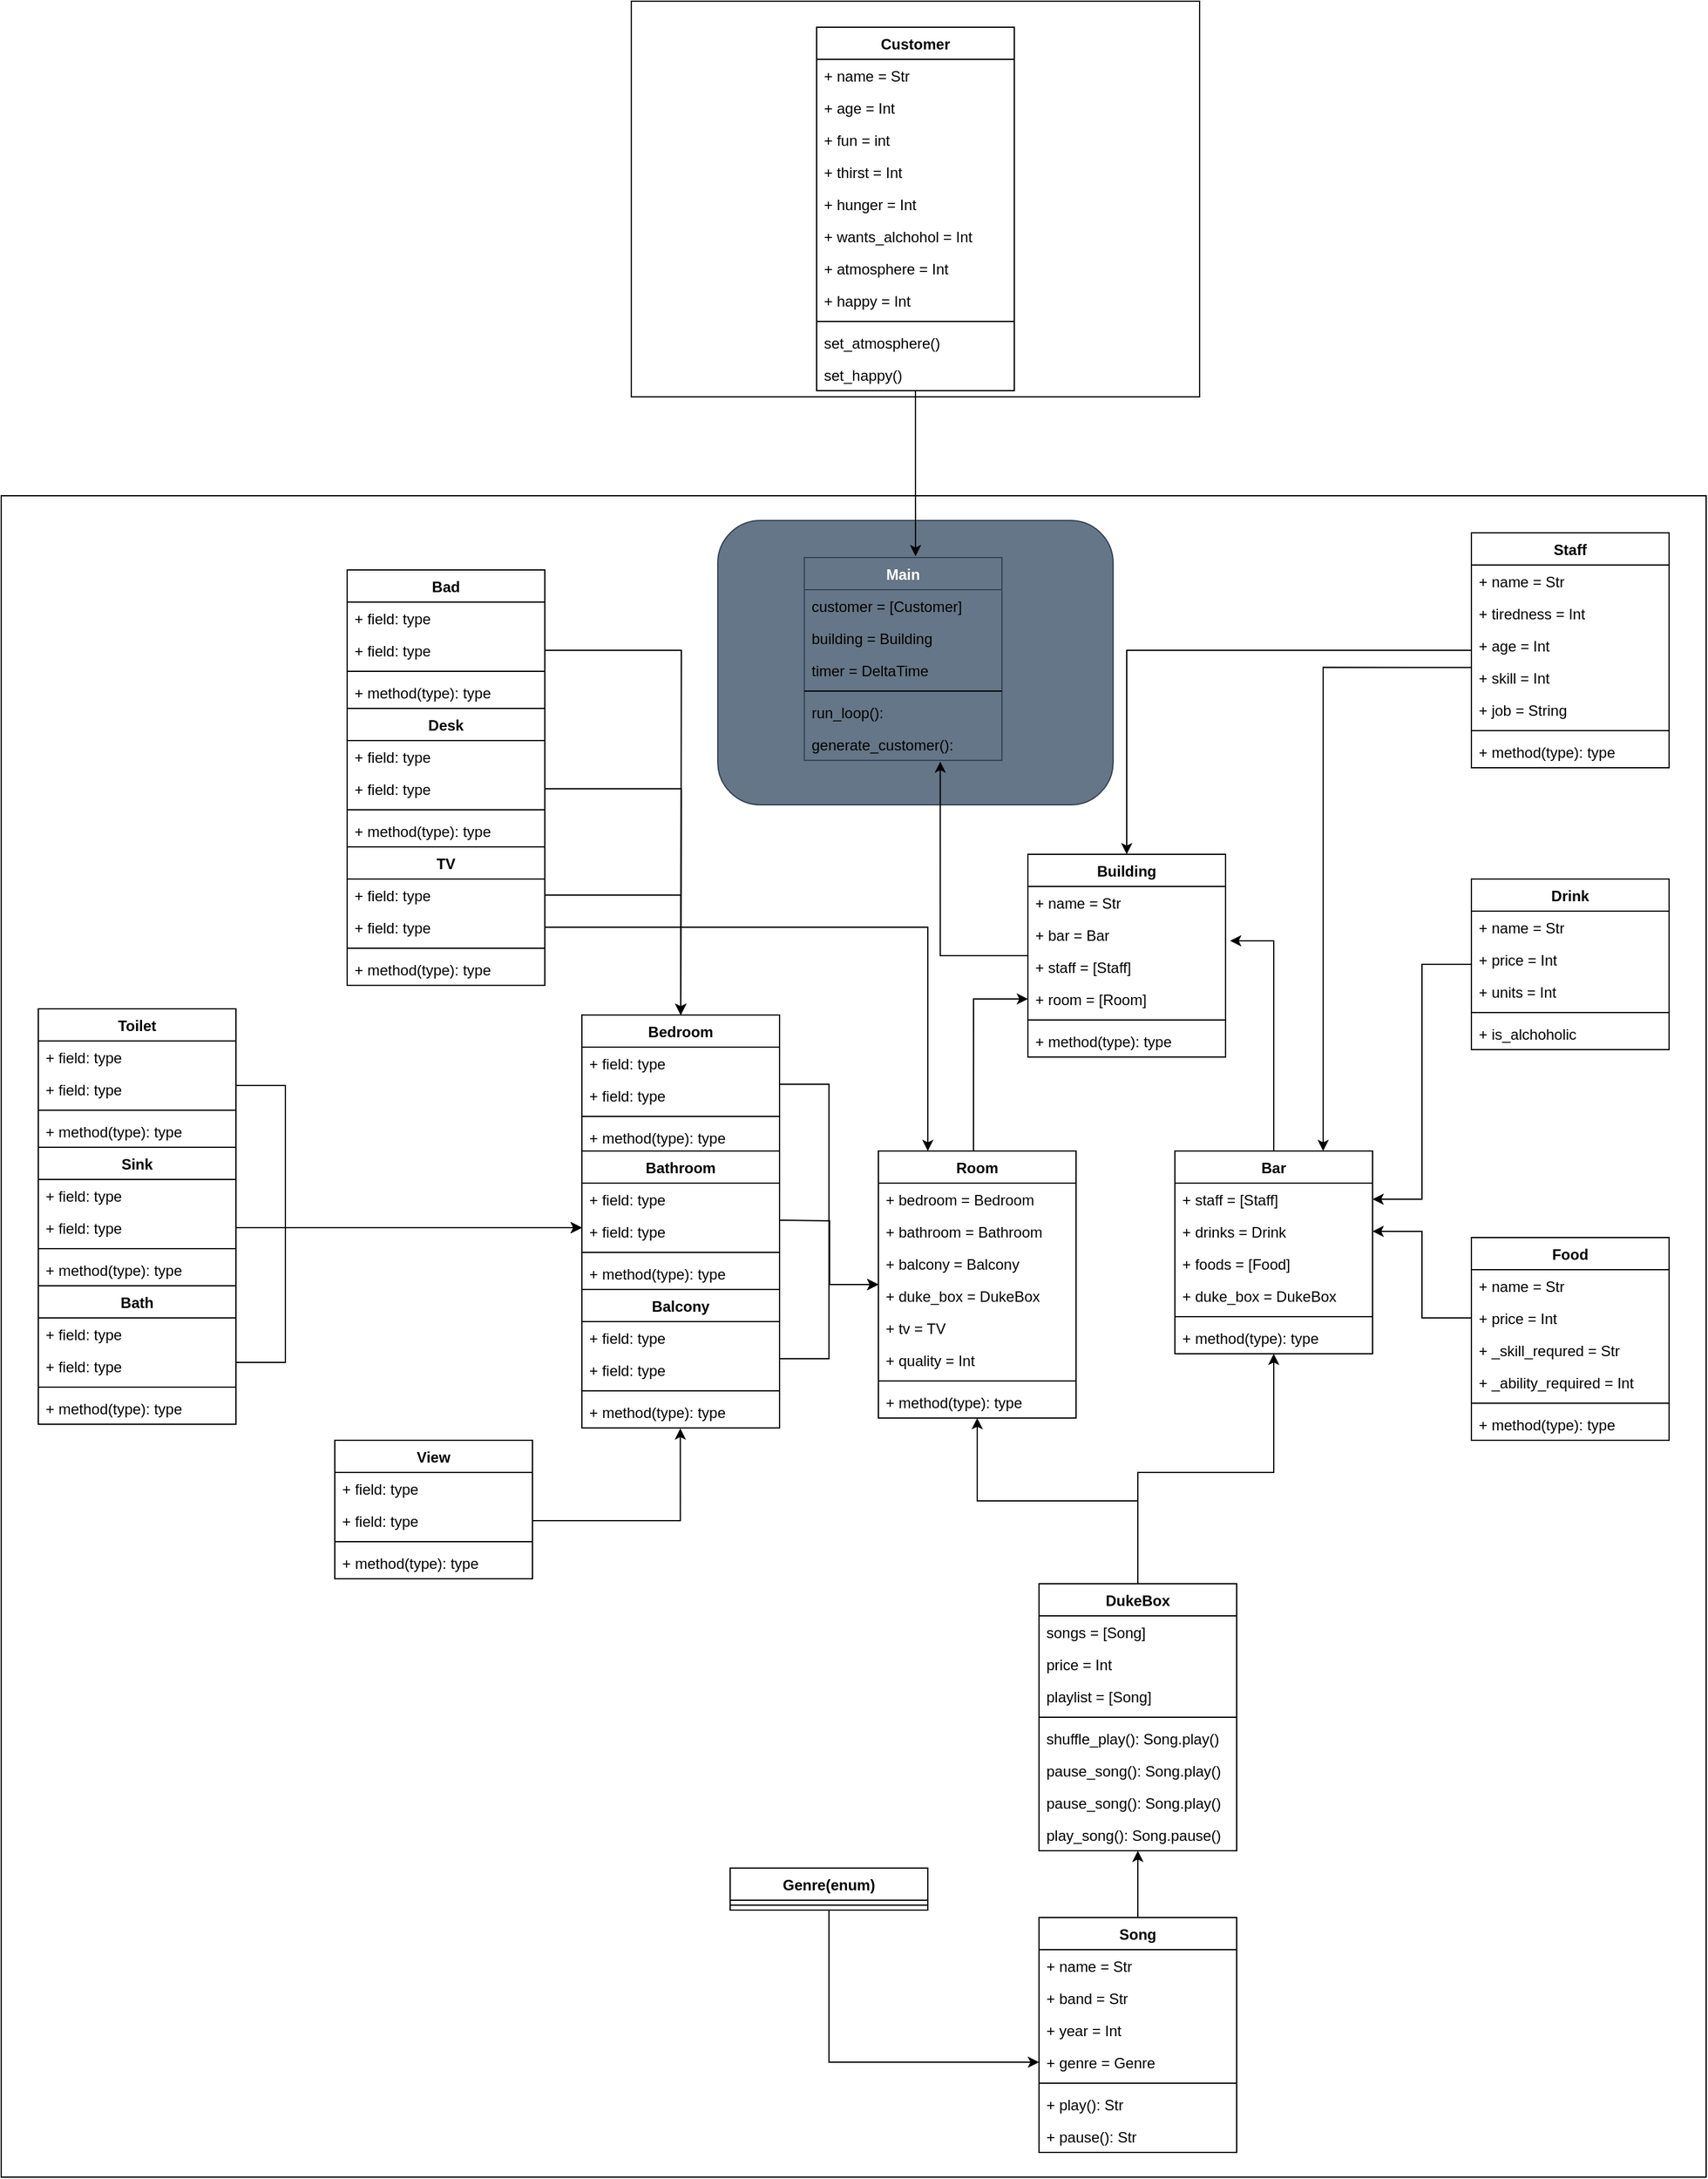 <mxfile version="13.7.9" type="device"><diagram id="rYCuACtOsxQvn1j_KhHI" name="Page-1"><mxGraphModel dx="1397" dy="2341" grid="1" gridSize="10" guides="1" tooltips="1" connect="1" arrows="1" fold="1" page="1" pageScale="1" pageWidth="827" pageHeight="1169" math="0" shadow="0"><root><mxCell id="0"/><mxCell id="1" parent="0"/><mxCell id="_tPnt7C0SQbJUh-CI8A0-238" value="" style="rounded=0;whiteSpace=wrap;html=1;" parent="1" vertex="1"><mxGeometry x="-390" y="-530" width="1380" height="1360" as="geometry"/></mxCell><mxCell id="_tPnt7C0SQbJUh-CI8A0-265" value="" style="rounded=1;whiteSpace=wrap;html=1;fillColor=#647687;strokeColor=#314354;fontColor=#ffffff;" parent="1" vertex="1"><mxGeometry x="190" y="-510" width="320" height="230" as="geometry"/></mxCell><mxCell id="_tPnt7C0SQbJUh-CI8A0-43" value="" style="edgeStyle=orthogonalEdgeStyle;rounded=0;orthogonalLoop=1;jettySize=auto;html=1;exitX=0.481;exitY=0;exitDx=0;exitDy=0;exitPerimeter=0;entryX=0;entryY=0.5;entryDx=0;entryDy=0;" parent="1" source="_tPnt7C0SQbJUh-CI8A0-1" target="_tPnt7C0SQbJUh-CI8A0-40" edge="1"><mxGeometry relative="1" as="geometry"><mxPoint x="493" y="178" as="sourcePoint"/><mxPoint x="510" y="-37" as="targetPoint"/></mxGeometry></mxCell><mxCell id="_tPnt7C0SQbJUh-CI8A0-127" value="" style="edgeStyle=orthogonalEdgeStyle;rounded=0;orthogonalLoop=1;jettySize=auto;html=1;" parent="1" source="_tPnt7C0SQbJUh-CI8A0-122" target="_tPnt7C0SQbJUh-CI8A0-38" edge="1"><mxGeometry relative="1" as="geometry"/></mxCell><mxCell id="_tPnt7C0SQbJUh-CI8A0-50" style="edgeStyle=orthogonalEdgeStyle;rounded=0;orthogonalLoop=1;jettySize=auto;html=1;entryX=1.023;entryY=0.692;entryDx=0;entryDy=0;entryPerimeter=0;" parent="1" source="_tPnt7C0SQbJUh-CI8A0-44" target="_tPnt7C0SQbJUh-CI8A0-39" edge="1"><mxGeometry relative="1" as="geometry"/></mxCell><mxCell id="_tPnt7C0SQbJUh-CI8A0-62" value="" style="edgeStyle=orthogonalEdgeStyle;rounded=0;orthogonalLoop=1;jettySize=auto;html=1;" parent="1" source="_tPnt7C0SQbJUh-CI8A0-57" target="_tPnt7C0SQbJUh-CI8A0-1" edge="1"><mxGeometry relative="1" as="geometry"/></mxCell><mxCell id="_tPnt7C0SQbJUh-CI8A0-69" value="" style="edgeStyle=orthogonalEdgeStyle;rounded=0;orthogonalLoop=1;jettySize=auto;html=1;" parent="1" source="_tPnt7C0SQbJUh-CI8A0-64" target="_tPnt7C0SQbJUh-CI8A0-57" edge="1"><mxGeometry relative="1" as="geometry"/></mxCell><mxCell id="_tPnt7C0SQbJUh-CI8A0-105" value="" style="edgeStyle=orthogonalEdgeStyle;rounded=0;orthogonalLoop=1;jettySize=auto;html=1;" parent="1" source="_tPnt7C0SQbJUh-CI8A0-100" target="_tPnt7C0SQbJUh-CI8A0-1" edge="1"><mxGeometry relative="1" as="geometry"/></mxCell><mxCell id="_tPnt7C0SQbJUh-CI8A0-1" value="Room" style="swimlane;fontStyle=1;align=center;verticalAlign=top;childLayout=stackLayout;horizontal=1;startSize=26;horizontalStack=0;resizeParent=1;resizeParentMax=0;resizeLast=0;collapsible=1;marginBottom=0;" parent="1" vertex="1"><mxGeometry x="320" width="160" height="216" as="geometry"/></mxCell><mxCell id="_tPnt7C0SQbJUh-CI8A0-36" value="+ bedroom = Bedroom" style="text;strokeColor=none;fillColor=none;align=left;verticalAlign=top;spacingLeft=4;spacingRight=4;overflow=hidden;rotatable=0;points=[[0,0.5],[1,0.5]];portConstraint=eastwest;" parent="_tPnt7C0SQbJUh-CI8A0-1" vertex="1"><mxGeometry y="26" width="160" height="26" as="geometry"/></mxCell><mxCell id="_tPnt7C0SQbJUh-CI8A0-2" value="+ bathroom = Bathroom" style="text;strokeColor=none;fillColor=none;align=left;verticalAlign=top;spacingLeft=4;spacingRight=4;overflow=hidden;rotatable=0;points=[[0,0.5],[1,0.5]];portConstraint=eastwest;" parent="_tPnt7C0SQbJUh-CI8A0-1" vertex="1"><mxGeometry y="52" width="160" height="26" as="geometry"/></mxCell><mxCell id="_tPnt7C0SQbJUh-CI8A0-210" value="+ balcony = Balcony" style="text;strokeColor=none;fillColor=none;align=left;verticalAlign=top;spacingLeft=4;spacingRight=4;overflow=hidden;rotatable=0;points=[[0,0.5],[1,0.5]];portConstraint=eastwest;" parent="_tPnt7C0SQbJUh-CI8A0-1" vertex="1"><mxGeometry y="78" width="160" height="26" as="geometry"/></mxCell><mxCell id="_tPnt7C0SQbJUh-CI8A0-211" value="+ duke_box = DukeBox" style="text;strokeColor=none;fillColor=none;align=left;verticalAlign=top;spacingLeft=4;spacingRight=4;overflow=hidden;rotatable=0;points=[[0,0.5],[1,0.5]];portConstraint=eastwest;" parent="_tPnt7C0SQbJUh-CI8A0-1" vertex="1"><mxGeometry y="104" width="160" height="26" as="geometry"/></mxCell><mxCell id="_tPnt7C0SQbJUh-CI8A0-230" value="+ tv = TV" style="text;strokeColor=none;fillColor=none;align=left;verticalAlign=top;spacingLeft=4;spacingRight=4;overflow=hidden;rotatable=0;points=[[0,0.5],[1,0.5]];portConstraint=eastwest;" parent="_tPnt7C0SQbJUh-CI8A0-1" vertex="1"><mxGeometry y="130" width="160" height="26" as="geometry"/></mxCell><mxCell id="_tPnt7C0SQbJUh-CI8A0-252" value="+ quality = Int" style="text;strokeColor=none;fillColor=none;align=left;verticalAlign=top;spacingLeft=4;spacingRight=4;overflow=hidden;rotatable=0;points=[[0,0.5],[1,0.5]];portConstraint=eastwest;" parent="_tPnt7C0SQbJUh-CI8A0-1" vertex="1"><mxGeometry y="156" width="160" height="26" as="geometry"/></mxCell><mxCell id="_tPnt7C0SQbJUh-CI8A0-3" value="" style="line;strokeWidth=1;fillColor=none;align=left;verticalAlign=middle;spacingTop=-1;spacingLeft=3;spacingRight=3;rotatable=0;labelPosition=right;points=[];portConstraint=eastwest;" parent="_tPnt7C0SQbJUh-CI8A0-1" vertex="1"><mxGeometry y="182" width="160" height="8" as="geometry"/></mxCell><mxCell id="_tPnt7C0SQbJUh-CI8A0-4" value="+ method(type): type" style="text;strokeColor=none;fillColor=none;align=left;verticalAlign=top;spacingLeft=4;spacingRight=4;overflow=hidden;rotatable=0;points=[[0,0.5],[1,0.5]];portConstraint=eastwest;" parent="_tPnt7C0SQbJUh-CI8A0-1" vertex="1"><mxGeometry y="190" width="160" height="26" as="geometry"/></mxCell><mxCell id="_tPnt7C0SQbJUh-CI8A0-75" value="" style="edgeStyle=orthogonalEdgeStyle;rounded=0;orthogonalLoop=1;jettySize=auto;html=1;entryX=1;entryY=0.5;entryDx=0;entryDy=0;" parent="1" source="_tPnt7C0SQbJUh-CI8A0-70" target="_tPnt7C0SQbJUh-CI8A0-45" edge="1"><mxGeometry relative="1" as="geometry"><Array as="points"><mxPoint x="760" y="-151"/><mxPoint x="760" y="39"/></Array></mxGeometry></mxCell><mxCell id="_tPnt7C0SQbJUh-CI8A0-44" value="Bar" style="swimlane;fontStyle=1;align=center;verticalAlign=top;childLayout=stackLayout;horizontal=1;startSize=26;horizontalStack=0;resizeParent=1;resizeParentMax=0;resizeLast=0;collapsible=1;marginBottom=0;" parent="1" vertex="1"><mxGeometry x="560" width="160" height="164" as="geometry"/></mxCell><mxCell id="_tPnt7C0SQbJUh-CI8A0-45" value="+ staff = [Staff]&#10;" style="text;strokeColor=none;fillColor=none;align=left;verticalAlign=top;spacingLeft=4;spacingRight=4;overflow=hidden;rotatable=0;points=[[0,0.5],[1,0.5]];portConstraint=eastwest;" parent="_tPnt7C0SQbJUh-CI8A0-44" vertex="1"><mxGeometry y="26" width="160" height="26" as="geometry"/></mxCell><mxCell id="_tPnt7C0SQbJUh-CI8A0-212" value="+ drinks = Drink" style="text;strokeColor=none;fillColor=none;align=left;verticalAlign=top;spacingLeft=4;spacingRight=4;overflow=hidden;rotatable=0;points=[[0,0.5],[1,0.5]];portConstraint=eastwest;" parent="_tPnt7C0SQbJUh-CI8A0-44" vertex="1"><mxGeometry y="52" width="160" height="26" as="geometry"/></mxCell><mxCell id="_tPnt7C0SQbJUh-CI8A0-213" value="+ foods = [Food]" style="text;strokeColor=none;fillColor=none;align=left;verticalAlign=top;spacingLeft=4;spacingRight=4;overflow=hidden;rotatable=0;points=[[0,0.5],[1,0.5]];portConstraint=eastwest;" parent="_tPnt7C0SQbJUh-CI8A0-44" vertex="1"><mxGeometry y="78" width="160" height="26" as="geometry"/></mxCell><mxCell id="_tPnt7C0SQbJUh-CI8A0-215" value="+ duke_box = DukeBox" style="text;strokeColor=none;fillColor=none;align=left;verticalAlign=top;spacingLeft=4;spacingRight=4;overflow=hidden;rotatable=0;points=[[0,0.5],[1,0.5]];portConstraint=eastwest;" parent="_tPnt7C0SQbJUh-CI8A0-44" vertex="1"><mxGeometry y="104" width="160" height="26" as="geometry"/></mxCell><mxCell id="_tPnt7C0SQbJUh-CI8A0-47" value="" style="line;strokeWidth=1;fillColor=none;align=left;verticalAlign=middle;spacingTop=-1;spacingLeft=3;spacingRight=3;rotatable=0;labelPosition=right;points=[];portConstraint=eastwest;" parent="_tPnt7C0SQbJUh-CI8A0-44" vertex="1"><mxGeometry y="130" width="160" height="8" as="geometry"/></mxCell><mxCell id="_tPnt7C0SQbJUh-CI8A0-48" value="+ method(type): type" style="text;strokeColor=none;fillColor=none;align=left;verticalAlign=top;spacingLeft=4;spacingRight=4;overflow=hidden;rotatable=0;points=[[0,0.5],[1,0.5]];portConstraint=eastwest;" parent="_tPnt7C0SQbJUh-CI8A0-44" vertex="1"><mxGeometry y="138" width="160" height="26" as="geometry"/></mxCell><mxCell id="_tPnt7C0SQbJUh-CI8A0-100" value="Bedroom" style="swimlane;fontStyle=1;align=center;verticalAlign=top;childLayout=stackLayout;horizontal=1;startSize=26;horizontalStack=0;resizeParent=1;resizeParentMax=0;resizeLast=0;collapsible=1;marginBottom=0;" parent="1" vertex="1"><mxGeometry x="80" y="-110" width="160" height="112" as="geometry"/></mxCell><mxCell id="_tPnt7C0SQbJUh-CI8A0-101" value="+ field: type" style="text;strokeColor=none;fillColor=none;align=left;verticalAlign=top;spacingLeft=4;spacingRight=4;overflow=hidden;rotatable=0;points=[[0,0.5],[1,0.5]];portConstraint=eastwest;" parent="_tPnt7C0SQbJUh-CI8A0-100" vertex="1"><mxGeometry y="26" width="160" height="26" as="geometry"/></mxCell><mxCell id="_tPnt7C0SQbJUh-CI8A0-102" value="+ field: type" style="text;strokeColor=none;fillColor=none;align=left;verticalAlign=top;spacingLeft=4;spacingRight=4;overflow=hidden;rotatable=0;points=[[0,0.5],[1,0.5]];portConstraint=eastwest;" parent="_tPnt7C0SQbJUh-CI8A0-100" vertex="1"><mxGeometry y="52" width="160" height="26" as="geometry"/></mxCell><mxCell id="_tPnt7C0SQbJUh-CI8A0-103" value="" style="line;strokeWidth=1;fillColor=none;align=left;verticalAlign=middle;spacingTop=-1;spacingLeft=3;spacingRight=3;rotatable=0;labelPosition=right;points=[];portConstraint=eastwest;" parent="_tPnt7C0SQbJUh-CI8A0-100" vertex="1"><mxGeometry y="78" width="160" height="8" as="geometry"/></mxCell><mxCell id="_tPnt7C0SQbJUh-CI8A0-104" value="+ method(type): type" style="text;strokeColor=none;fillColor=none;align=left;verticalAlign=top;spacingLeft=4;spacingRight=4;overflow=hidden;rotatable=0;points=[[0,0.5],[1,0.5]];portConstraint=eastwest;" parent="_tPnt7C0SQbJUh-CI8A0-100" vertex="1"><mxGeometry y="86" width="160" height="26" as="geometry"/></mxCell><mxCell id="_tPnt7C0SQbJUh-CI8A0-106" value="Bathroom" style="swimlane;fontStyle=1;align=center;verticalAlign=top;childLayout=stackLayout;horizontal=1;startSize=26;horizontalStack=0;resizeParent=1;resizeParentMax=0;resizeLast=0;collapsible=1;marginBottom=0;" parent="1" vertex="1"><mxGeometry x="80" width="160" height="224" as="geometry"/></mxCell><mxCell id="_tPnt7C0SQbJUh-CI8A0-107" value="+ field: type" style="text;strokeColor=none;fillColor=none;align=left;verticalAlign=top;spacingLeft=4;spacingRight=4;overflow=hidden;rotatable=0;points=[[0,0.5],[1,0.5]];portConstraint=eastwest;" parent="_tPnt7C0SQbJUh-CI8A0-106" vertex="1"><mxGeometry y="26" width="160" height="26" as="geometry"/></mxCell><mxCell id="_tPnt7C0SQbJUh-CI8A0-108" value="+ field: type" style="text;strokeColor=none;fillColor=none;align=left;verticalAlign=top;spacingLeft=4;spacingRight=4;overflow=hidden;rotatable=0;points=[[0,0.5],[1,0.5]];portConstraint=eastwest;" parent="_tPnt7C0SQbJUh-CI8A0-106" vertex="1"><mxGeometry y="52" width="160" height="26" as="geometry"/></mxCell><mxCell id="_tPnt7C0SQbJUh-CI8A0-109" value="" style="line;strokeWidth=1;fillColor=none;align=left;verticalAlign=middle;spacingTop=-1;spacingLeft=3;spacingRight=3;rotatable=0;labelPosition=right;points=[];portConstraint=eastwest;" parent="_tPnt7C0SQbJUh-CI8A0-106" vertex="1"><mxGeometry y="78" width="160" height="8" as="geometry"/></mxCell><mxCell id="_tPnt7C0SQbJUh-CI8A0-110" value="+ method(type): type" style="text;strokeColor=none;fillColor=none;align=left;verticalAlign=top;spacingLeft=4;spacingRight=4;overflow=hidden;rotatable=0;points=[[0,0.5],[1,0.5]];portConstraint=eastwest;" parent="_tPnt7C0SQbJUh-CI8A0-106" vertex="1"><mxGeometry y="86" width="160" height="26" as="geometry"/></mxCell><mxCell id="_tPnt7C0SQbJUh-CI8A0-113" value="Balcony" style="swimlane;fontStyle=1;align=center;verticalAlign=top;childLayout=stackLayout;horizontal=1;startSize=26;horizontalStack=0;resizeParent=1;resizeParentMax=0;resizeLast=0;collapsible=1;marginBottom=0;" parent="_tPnt7C0SQbJUh-CI8A0-106" vertex="1"><mxGeometry y="112" width="160" height="112" as="geometry"/></mxCell><mxCell id="_tPnt7C0SQbJUh-CI8A0-114" value="+ field: type" style="text;strokeColor=none;fillColor=none;align=left;verticalAlign=top;spacingLeft=4;spacingRight=4;overflow=hidden;rotatable=0;points=[[0,0.5],[1,0.5]];portConstraint=eastwest;" parent="_tPnt7C0SQbJUh-CI8A0-113" vertex="1"><mxGeometry y="26" width="160" height="26" as="geometry"/></mxCell><mxCell id="_tPnt7C0SQbJUh-CI8A0-115" value="+ field: type" style="text;strokeColor=none;fillColor=none;align=left;verticalAlign=top;spacingLeft=4;spacingRight=4;overflow=hidden;rotatable=0;points=[[0,0.5],[1,0.5]];portConstraint=eastwest;" parent="_tPnt7C0SQbJUh-CI8A0-113" vertex="1"><mxGeometry y="52" width="160" height="26" as="geometry"/></mxCell><mxCell id="_tPnt7C0SQbJUh-CI8A0-116" value="" style="line;strokeWidth=1;fillColor=none;align=left;verticalAlign=middle;spacingTop=-1;spacingLeft=3;spacingRight=3;rotatable=0;labelPosition=right;points=[];portConstraint=eastwest;" parent="_tPnt7C0SQbJUh-CI8A0-113" vertex="1"><mxGeometry y="78" width="160" height="8" as="geometry"/></mxCell><mxCell id="_tPnt7C0SQbJUh-CI8A0-117" value="+ method(type): type" style="text;strokeColor=none;fillColor=none;align=left;verticalAlign=top;spacingLeft=4;spacingRight=4;overflow=hidden;rotatable=0;points=[[0,0.5],[1,0.5]];portConstraint=eastwest;" parent="_tPnt7C0SQbJUh-CI8A0-113" vertex="1"><mxGeometry y="86" width="160" height="26" as="geometry"/></mxCell><mxCell id="_tPnt7C0SQbJUh-CI8A0-118" value="" style="edgeStyle=orthogonalEdgeStyle;rounded=0;orthogonalLoop=1;jettySize=auto;html=1;" parent="1" source="_tPnt7C0SQbJUh-CI8A0-113" target="_tPnt7C0SQbJUh-CI8A0-1" edge="1"><mxGeometry relative="1" as="geometry"/></mxCell><mxCell id="_tPnt7C0SQbJUh-CI8A0-111" value="" style="edgeStyle=orthogonalEdgeStyle;rounded=0;orthogonalLoop=1;jettySize=auto;html=1;" parent="1" target="_tPnt7C0SQbJUh-CI8A0-1" edge="1"><mxGeometry relative="1" as="geometry"><mxPoint x="240" y="56" as="sourcePoint"/></mxGeometry></mxCell><mxCell id="_tPnt7C0SQbJUh-CI8A0-99" style="edgeStyle=orthogonalEdgeStyle;rounded=0;orthogonalLoop=1;jettySize=auto;html=1;entryX=1;entryY=0.5;entryDx=0;entryDy=0;exitX=0;exitY=0.5;exitDx=0;exitDy=0;" parent="1" source="_tPnt7C0SQbJUh-CI8A0-96" edge="1"><mxGeometry relative="1" as="geometry"><mxPoint x="720" y="65.0" as="targetPoint"/><Array as="points"><mxPoint x="760" y="135"/><mxPoint x="760" y="65"/></Array></mxGeometry></mxCell><mxCell id="_tPnt7C0SQbJUh-CI8A0-262" style="edgeStyle=orthogonalEdgeStyle;rounded=0;orthogonalLoop=1;jettySize=auto;html=1;entryX=0.688;entryY=1.038;entryDx=0;entryDy=0;entryPerimeter=0;" parent="1" source="_tPnt7C0SQbJUh-CI8A0-38" target="_tPnt7C0SQbJUh-CI8A0-260" edge="1"><mxGeometry relative="1" as="geometry"><Array as="points"><mxPoint x="370" y="-158"/></Array></mxGeometry></mxCell><mxCell id="_tPnt7C0SQbJUh-CI8A0-38" value="Building" style="swimlane;fontStyle=1;align=center;verticalAlign=top;childLayout=stackLayout;horizontal=1;startSize=26;horizontalStack=0;resizeParent=1;resizeParentMax=0;resizeLast=0;collapsible=1;marginBottom=0;" parent="1" vertex="1"><mxGeometry x="441" y="-240" width="160" height="164" as="geometry"/></mxCell><mxCell id="_tPnt7C0SQbJUh-CI8A0-253" value="+ name = Str" style="text;strokeColor=none;fillColor=none;align=left;verticalAlign=top;spacingLeft=4;spacingRight=4;overflow=hidden;rotatable=0;points=[[0,0.5],[1,0.5]];portConstraint=eastwest;" parent="_tPnt7C0SQbJUh-CI8A0-38" vertex="1"><mxGeometry y="26" width="160" height="26" as="geometry"/></mxCell><mxCell id="_tPnt7C0SQbJUh-CI8A0-39" value="+ bar = Bar" style="text;strokeColor=none;fillColor=none;align=left;verticalAlign=top;spacingLeft=4;spacingRight=4;overflow=hidden;rotatable=0;points=[[0,0.5],[1,0.5]];portConstraint=eastwest;" parent="_tPnt7C0SQbJUh-CI8A0-38" vertex="1"><mxGeometry y="52" width="160" height="26" as="geometry"/></mxCell><mxCell id="_tPnt7C0SQbJUh-CI8A0-128" value="+ staff = [Staff]" style="text;strokeColor=none;fillColor=none;align=left;verticalAlign=top;spacingLeft=4;spacingRight=4;overflow=hidden;rotatable=0;points=[[0,0.5],[1,0.5]];portConstraint=eastwest;" parent="_tPnt7C0SQbJUh-CI8A0-38" vertex="1"><mxGeometry y="78" width="160" height="26" as="geometry"/></mxCell><mxCell id="_tPnt7C0SQbJUh-CI8A0-40" value="+ room = [Room]" style="text;strokeColor=none;fillColor=none;align=left;verticalAlign=top;spacingLeft=4;spacingRight=4;overflow=hidden;rotatable=0;points=[[0,0.5],[1,0.5]];portConstraint=eastwest;" parent="_tPnt7C0SQbJUh-CI8A0-38" vertex="1"><mxGeometry y="104" width="160" height="26" as="geometry"/></mxCell><mxCell id="_tPnt7C0SQbJUh-CI8A0-41" value="" style="line;strokeWidth=1;fillColor=none;align=left;verticalAlign=middle;spacingTop=-1;spacingLeft=3;spacingRight=3;rotatable=0;labelPosition=right;points=[];portConstraint=eastwest;" parent="_tPnt7C0SQbJUh-CI8A0-38" vertex="1"><mxGeometry y="130" width="160" height="8" as="geometry"/></mxCell><mxCell id="_tPnt7C0SQbJUh-CI8A0-42" value="+ method(type): type" style="text;strokeColor=none;fillColor=none;align=left;verticalAlign=top;spacingLeft=4;spacingRight=4;overflow=hidden;rotatable=0;points=[[0,0.5],[1,0.5]];portConstraint=eastwest;" parent="_tPnt7C0SQbJUh-CI8A0-38" vertex="1"><mxGeometry y="138" width="160" height="26" as="geometry"/></mxCell><mxCell id="_tPnt7C0SQbJUh-CI8A0-94" value="Food" style="swimlane;fontStyle=1;align=center;verticalAlign=top;childLayout=stackLayout;horizontal=1;startSize=26;horizontalStack=0;resizeParent=1;resizeParentMax=0;resizeLast=0;collapsible=1;marginBottom=0;" parent="1" vertex="1"><mxGeometry x="800" y="70" width="160" height="164" as="geometry"/></mxCell><mxCell id="_tPnt7C0SQbJUh-CI8A0-96" value="+ name = Str" style="text;strokeColor=none;fillColor=none;align=left;verticalAlign=top;spacingLeft=4;spacingRight=4;overflow=hidden;rotatable=0;points=[[0,0.5],[1,0.5]];portConstraint=eastwest;" parent="_tPnt7C0SQbJUh-CI8A0-94" vertex="1"><mxGeometry y="26" width="160" height="26" as="geometry"/></mxCell><mxCell id="_tPnt7C0SQbJUh-CI8A0-224" value="+ price = Int" style="text;strokeColor=none;fillColor=none;align=left;verticalAlign=top;spacingLeft=4;spacingRight=4;overflow=hidden;rotatable=0;points=[[0,0.5],[1,0.5]];portConstraint=eastwest;" parent="_tPnt7C0SQbJUh-CI8A0-94" vertex="1"><mxGeometry y="52" width="160" height="26" as="geometry"/></mxCell><mxCell id="_tPnt7C0SQbJUh-CI8A0-225" value="+ _skill_requred = Str" style="text;strokeColor=none;fillColor=none;align=left;verticalAlign=top;spacingLeft=4;spacingRight=4;overflow=hidden;rotatable=0;points=[[0,0.5],[1,0.5]];portConstraint=eastwest;" parent="_tPnt7C0SQbJUh-CI8A0-94" vertex="1"><mxGeometry y="78" width="160" height="26" as="geometry"/></mxCell><mxCell id="_tPnt7C0SQbJUh-CI8A0-226" value="+ _ability_required = Int" style="text;strokeColor=none;fillColor=none;align=left;verticalAlign=top;spacingLeft=4;spacingRight=4;overflow=hidden;rotatable=0;points=[[0,0.5],[1,0.5]];portConstraint=eastwest;" parent="_tPnt7C0SQbJUh-CI8A0-94" vertex="1"><mxGeometry y="104" width="160" height="26" as="geometry"/></mxCell><mxCell id="_tPnt7C0SQbJUh-CI8A0-97" value="" style="line;strokeWidth=1;fillColor=none;align=left;verticalAlign=middle;spacingTop=-1;spacingLeft=3;spacingRight=3;rotatable=0;labelPosition=right;points=[];portConstraint=eastwest;" parent="_tPnt7C0SQbJUh-CI8A0-94" vertex="1"><mxGeometry y="130" width="160" height="8" as="geometry"/></mxCell><mxCell id="_tPnt7C0SQbJUh-CI8A0-98" value="+ method(type): type" style="text;strokeColor=none;fillColor=none;align=left;verticalAlign=top;spacingLeft=4;spacingRight=4;overflow=hidden;rotatable=0;points=[[0,0.5],[1,0.5]];portConstraint=eastwest;" parent="_tPnt7C0SQbJUh-CI8A0-94" vertex="1"><mxGeometry y="138" width="160" height="26" as="geometry"/></mxCell><mxCell id="_tPnt7C0SQbJUh-CI8A0-129" style="edgeStyle=orthogonalEdgeStyle;rounded=0;orthogonalLoop=1;jettySize=auto;html=1;entryX=0.75;entryY=0;entryDx=0;entryDy=0;exitX=0.001;exitY=0.186;exitDx=0;exitDy=0;exitPerimeter=0;" parent="1" source="_tPnt7C0SQbJUh-CI8A0-220" target="_tPnt7C0SQbJUh-CI8A0-44" edge="1"><mxGeometry relative="1" as="geometry"/></mxCell><mxCell id="_tPnt7C0SQbJUh-CI8A0-130" value="Bad" style="swimlane;fontStyle=1;align=center;verticalAlign=top;childLayout=stackLayout;horizontal=1;startSize=26;horizontalStack=0;resizeParent=1;resizeParentMax=0;resizeLast=0;collapsible=1;marginBottom=0;" parent="1" vertex="1"><mxGeometry x="-110" y="-470" width="160" height="336" as="geometry"/></mxCell><mxCell id="_tPnt7C0SQbJUh-CI8A0-131" value="+ field: type" style="text;strokeColor=none;fillColor=none;align=left;verticalAlign=top;spacingLeft=4;spacingRight=4;overflow=hidden;rotatable=0;points=[[0,0.5],[1,0.5]];portConstraint=eastwest;" parent="_tPnt7C0SQbJUh-CI8A0-130" vertex="1"><mxGeometry y="26" width="160" height="26" as="geometry"/></mxCell><mxCell id="_tPnt7C0SQbJUh-CI8A0-132" value="+ field: type" style="text;strokeColor=none;fillColor=none;align=left;verticalAlign=top;spacingLeft=4;spacingRight=4;overflow=hidden;rotatable=0;points=[[0,0.5],[1,0.5]];portConstraint=eastwest;" parent="_tPnt7C0SQbJUh-CI8A0-130" vertex="1"><mxGeometry y="52" width="160" height="26" as="geometry"/></mxCell><mxCell id="_tPnt7C0SQbJUh-CI8A0-133" value="" style="line;strokeWidth=1;fillColor=none;align=left;verticalAlign=middle;spacingTop=-1;spacingLeft=3;spacingRight=3;rotatable=0;labelPosition=right;points=[];portConstraint=eastwest;" parent="_tPnt7C0SQbJUh-CI8A0-130" vertex="1"><mxGeometry y="78" width="160" height="8" as="geometry"/></mxCell><mxCell id="_tPnt7C0SQbJUh-CI8A0-134" value="+ method(type): type" style="text;strokeColor=none;fillColor=none;align=left;verticalAlign=top;spacingLeft=4;spacingRight=4;overflow=hidden;rotatable=0;points=[[0,0.5],[1,0.5]];portConstraint=eastwest;" parent="_tPnt7C0SQbJUh-CI8A0-130" vertex="1"><mxGeometry y="86" width="160" height="26" as="geometry"/></mxCell><mxCell id="_tPnt7C0SQbJUh-CI8A0-136" value="Desk" style="swimlane;fontStyle=1;align=center;verticalAlign=top;childLayout=stackLayout;horizontal=1;startSize=26;horizontalStack=0;resizeParent=1;resizeParentMax=0;resizeLast=0;collapsible=1;marginBottom=0;" parent="_tPnt7C0SQbJUh-CI8A0-130" vertex="1"><mxGeometry y="112" width="160" height="112" as="geometry"/></mxCell><mxCell id="_tPnt7C0SQbJUh-CI8A0-137" value="+ field: type" style="text;strokeColor=none;fillColor=none;align=left;verticalAlign=top;spacingLeft=4;spacingRight=4;overflow=hidden;rotatable=0;points=[[0,0.5],[1,0.5]];portConstraint=eastwest;" parent="_tPnt7C0SQbJUh-CI8A0-136" vertex="1"><mxGeometry y="26" width="160" height="26" as="geometry"/></mxCell><mxCell id="_tPnt7C0SQbJUh-CI8A0-138" value="+ field: type" style="text;strokeColor=none;fillColor=none;align=left;verticalAlign=top;spacingLeft=4;spacingRight=4;overflow=hidden;rotatable=0;points=[[0,0.5],[1,0.5]];portConstraint=eastwest;" parent="_tPnt7C0SQbJUh-CI8A0-136" vertex="1"><mxGeometry y="52" width="160" height="26" as="geometry"/></mxCell><mxCell id="_tPnt7C0SQbJUh-CI8A0-139" value="" style="line;strokeWidth=1;fillColor=none;align=left;verticalAlign=middle;spacingTop=-1;spacingLeft=3;spacingRight=3;rotatable=0;labelPosition=right;points=[];portConstraint=eastwest;" parent="_tPnt7C0SQbJUh-CI8A0-136" vertex="1"><mxGeometry y="78" width="160" height="8" as="geometry"/></mxCell><mxCell id="_tPnt7C0SQbJUh-CI8A0-140" value="+ method(type): type" style="text;strokeColor=none;fillColor=none;align=left;verticalAlign=top;spacingLeft=4;spacingRight=4;overflow=hidden;rotatable=0;points=[[0,0.5],[1,0.5]];portConstraint=eastwest;" parent="_tPnt7C0SQbJUh-CI8A0-136" vertex="1"><mxGeometry y="86" width="160" height="26" as="geometry"/></mxCell><mxCell id="_tPnt7C0SQbJUh-CI8A0-142" value="TV" style="swimlane;fontStyle=1;align=center;verticalAlign=top;childLayout=stackLayout;horizontal=1;startSize=26;horizontalStack=0;resizeParent=1;resizeParentMax=0;resizeLast=0;collapsible=1;marginBottom=0;" parent="_tPnt7C0SQbJUh-CI8A0-130" vertex="1"><mxGeometry y="224" width="160" height="112" as="geometry"/></mxCell><mxCell id="_tPnt7C0SQbJUh-CI8A0-143" value="+ field: type" style="text;strokeColor=none;fillColor=none;align=left;verticalAlign=top;spacingLeft=4;spacingRight=4;overflow=hidden;rotatable=0;points=[[0,0.5],[1,0.5]];portConstraint=eastwest;" parent="_tPnt7C0SQbJUh-CI8A0-142" vertex="1"><mxGeometry y="26" width="160" height="26" as="geometry"/></mxCell><mxCell id="_tPnt7C0SQbJUh-CI8A0-144" value="+ field: type" style="text;strokeColor=none;fillColor=none;align=left;verticalAlign=top;spacingLeft=4;spacingRight=4;overflow=hidden;rotatable=0;points=[[0,0.5],[1,0.5]];portConstraint=eastwest;" parent="_tPnt7C0SQbJUh-CI8A0-142" vertex="1"><mxGeometry y="52" width="160" height="26" as="geometry"/></mxCell><mxCell id="_tPnt7C0SQbJUh-CI8A0-145" value="" style="line;strokeWidth=1;fillColor=none;align=left;verticalAlign=middle;spacingTop=-1;spacingLeft=3;spacingRight=3;rotatable=0;labelPosition=right;points=[];portConstraint=eastwest;" parent="_tPnt7C0SQbJUh-CI8A0-142" vertex="1"><mxGeometry y="78" width="160" height="8" as="geometry"/></mxCell><mxCell id="_tPnt7C0SQbJUh-CI8A0-146" value="+ method(type): type" style="text;strokeColor=none;fillColor=none;align=left;verticalAlign=top;spacingLeft=4;spacingRight=4;overflow=hidden;rotatable=0;points=[[0,0.5],[1,0.5]];portConstraint=eastwest;" parent="_tPnt7C0SQbJUh-CI8A0-142" vertex="1"><mxGeometry y="86" width="160" height="26" as="geometry"/></mxCell><mxCell id="_tPnt7C0SQbJUh-CI8A0-148" style="edgeStyle=orthogonalEdgeStyle;rounded=0;orthogonalLoop=1;jettySize=auto;html=1;entryX=0.5;entryY=0;entryDx=0;entryDy=0;" parent="1" source="_tPnt7C0SQbJUh-CI8A0-143" target="_tPnt7C0SQbJUh-CI8A0-100" edge="1"><mxGeometry relative="1" as="geometry"/></mxCell><mxCell id="_tPnt7C0SQbJUh-CI8A0-149" style="edgeStyle=orthogonalEdgeStyle;rounded=0;orthogonalLoop=1;jettySize=auto;html=1;" parent="1" source="_tPnt7C0SQbJUh-CI8A0-138" edge="1"><mxGeometry relative="1" as="geometry"><mxPoint x="160" y="-110" as="targetPoint"/></mxGeometry></mxCell><mxCell id="_tPnt7C0SQbJUh-CI8A0-150" style="edgeStyle=orthogonalEdgeStyle;rounded=0;orthogonalLoop=1;jettySize=auto;html=1;" parent="1" source="_tPnt7C0SQbJUh-CI8A0-132" edge="1"><mxGeometry relative="1" as="geometry"><mxPoint x="160" y="-110" as="targetPoint"/></mxGeometry></mxCell><mxCell id="_tPnt7C0SQbJUh-CI8A0-151" value="Toilet" style="swimlane;fontStyle=1;align=center;verticalAlign=top;childLayout=stackLayout;horizontal=1;startSize=26;horizontalStack=0;resizeParent=1;resizeParentMax=0;resizeLast=0;collapsible=1;marginBottom=0;" parent="1" vertex="1"><mxGeometry x="-360" y="-115" width="160" height="336" as="geometry"/></mxCell><mxCell id="_tPnt7C0SQbJUh-CI8A0-152" value="+ field: type" style="text;strokeColor=none;fillColor=none;align=left;verticalAlign=top;spacingLeft=4;spacingRight=4;overflow=hidden;rotatable=0;points=[[0,0.5],[1,0.5]];portConstraint=eastwest;" parent="_tPnt7C0SQbJUh-CI8A0-151" vertex="1"><mxGeometry y="26" width="160" height="26" as="geometry"/></mxCell><mxCell id="_tPnt7C0SQbJUh-CI8A0-153" value="+ field: type" style="text;strokeColor=none;fillColor=none;align=left;verticalAlign=top;spacingLeft=4;spacingRight=4;overflow=hidden;rotatable=0;points=[[0,0.5],[1,0.5]];portConstraint=eastwest;" parent="_tPnt7C0SQbJUh-CI8A0-151" vertex="1"><mxGeometry y="52" width="160" height="26" as="geometry"/></mxCell><mxCell id="_tPnt7C0SQbJUh-CI8A0-154" value="" style="line;strokeWidth=1;fillColor=none;align=left;verticalAlign=middle;spacingTop=-1;spacingLeft=3;spacingRight=3;rotatable=0;labelPosition=right;points=[];portConstraint=eastwest;" parent="_tPnt7C0SQbJUh-CI8A0-151" vertex="1"><mxGeometry y="78" width="160" height="8" as="geometry"/></mxCell><mxCell id="_tPnt7C0SQbJUh-CI8A0-155" value="+ method(type): type" style="text;strokeColor=none;fillColor=none;align=left;verticalAlign=top;spacingLeft=4;spacingRight=4;overflow=hidden;rotatable=0;points=[[0,0.5],[1,0.5]];portConstraint=eastwest;" parent="_tPnt7C0SQbJUh-CI8A0-151" vertex="1"><mxGeometry y="86" width="160" height="26" as="geometry"/></mxCell><mxCell id="_tPnt7C0SQbJUh-CI8A0-156" value="Sink" style="swimlane;fontStyle=1;align=center;verticalAlign=top;childLayout=stackLayout;horizontal=1;startSize=26;horizontalStack=0;resizeParent=1;resizeParentMax=0;resizeLast=0;collapsible=1;marginBottom=0;" parent="_tPnt7C0SQbJUh-CI8A0-151" vertex="1"><mxGeometry y="112" width="160" height="112" as="geometry"/></mxCell><mxCell id="_tPnt7C0SQbJUh-CI8A0-157" value="+ field: type" style="text;strokeColor=none;fillColor=none;align=left;verticalAlign=top;spacingLeft=4;spacingRight=4;overflow=hidden;rotatable=0;points=[[0,0.5],[1,0.5]];portConstraint=eastwest;" parent="_tPnt7C0SQbJUh-CI8A0-156" vertex="1"><mxGeometry y="26" width="160" height="26" as="geometry"/></mxCell><mxCell id="_tPnt7C0SQbJUh-CI8A0-158" value="+ field: type" style="text;strokeColor=none;fillColor=none;align=left;verticalAlign=top;spacingLeft=4;spacingRight=4;overflow=hidden;rotatable=0;points=[[0,0.5],[1,0.5]];portConstraint=eastwest;" parent="_tPnt7C0SQbJUh-CI8A0-156" vertex="1"><mxGeometry y="52" width="160" height="26" as="geometry"/></mxCell><mxCell id="_tPnt7C0SQbJUh-CI8A0-159" value="" style="line;strokeWidth=1;fillColor=none;align=left;verticalAlign=middle;spacingTop=-1;spacingLeft=3;spacingRight=3;rotatable=0;labelPosition=right;points=[];portConstraint=eastwest;" parent="_tPnt7C0SQbJUh-CI8A0-156" vertex="1"><mxGeometry y="78" width="160" height="8" as="geometry"/></mxCell><mxCell id="_tPnt7C0SQbJUh-CI8A0-160" value="+ method(type): type" style="text;strokeColor=none;fillColor=none;align=left;verticalAlign=top;spacingLeft=4;spacingRight=4;overflow=hidden;rotatable=0;points=[[0,0.5],[1,0.5]];portConstraint=eastwest;" parent="_tPnt7C0SQbJUh-CI8A0-156" vertex="1"><mxGeometry y="86" width="160" height="26" as="geometry"/></mxCell><mxCell id="_tPnt7C0SQbJUh-CI8A0-162" value="Bath" style="swimlane;fontStyle=1;align=center;verticalAlign=top;childLayout=stackLayout;horizontal=1;startSize=26;horizontalStack=0;resizeParent=1;resizeParentMax=0;resizeLast=0;collapsible=1;marginBottom=0;" parent="_tPnt7C0SQbJUh-CI8A0-151" vertex="1"><mxGeometry y="224" width="160" height="112" as="geometry"/></mxCell><mxCell id="_tPnt7C0SQbJUh-CI8A0-163" value="+ field: type" style="text;strokeColor=none;fillColor=none;align=left;verticalAlign=top;spacingLeft=4;spacingRight=4;overflow=hidden;rotatable=0;points=[[0,0.5],[1,0.5]];portConstraint=eastwest;" parent="_tPnt7C0SQbJUh-CI8A0-162" vertex="1"><mxGeometry y="26" width="160" height="26" as="geometry"/></mxCell><mxCell id="_tPnt7C0SQbJUh-CI8A0-164" value="+ field: type" style="text;strokeColor=none;fillColor=none;align=left;verticalAlign=top;spacingLeft=4;spacingRight=4;overflow=hidden;rotatable=0;points=[[0,0.5],[1,0.5]];portConstraint=eastwest;" parent="_tPnt7C0SQbJUh-CI8A0-162" vertex="1"><mxGeometry y="52" width="160" height="26" as="geometry"/></mxCell><mxCell id="_tPnt7C0SQbJUh-CI8A0-165" value="" style="line;strokeWidth=1;fillColor=none;align=left;verticalAlign=middle;spacingTop=-1;spacingLeft=3;spacingRight=3;rotatable=0;labelPosition=right;points=[];portConstraint=eastwest;" parent="_tPnt7C0SQbJUh-CI8A0-162" vertex="1"><mxGeometry y="78" width="160" height="8" as="geometry"/></mxCell><mxCell id="_tPnt7C0SQbJUh-CI8A0-166" value="+ method(type): type" style="text;strokeColor=none;fillColor=none;align=left;verticalAlign=top;spacingLeft=4;spacingRight=4;overflow=hidden;rotatable=0;points=[[0,0.5],[1,0.5]];portConstraint=eastwest;" parent="_tPnt7C0SQbJUh-CI8A0-162" vertex="1"><mxGeometry y="86" width="160" height="26" as="geometry"/></mxCell><mxCell id="_tPnt7C0SQbJUh-CI8A0-204" style="edgeStyle=orthogonalEdgeStyle;rounded=0;orthogonalLoop=1;jettySize=auto;html=1;" parent="1" source="_tPnt7C0SQbJUh-CI8A0-158" edge="1"><mxGeometry relative="1" as="geometry"><mxPoint x="80" y="62" as="targetPoint"/></mxGeometry></mxCell><mxCell id="_tPnt7C0SQbJUh-CI8A0-205" style="edgeStyle=orthogonalEdgeStyle;rounded=0;orthogonalLoop=1;jettySize=auto;html=1;entryX=0;entryY=0.5;entryDx=0;entryDy=0;" parent="1" edge="1"><mxGeometry relative="1" as="geometry"><mxPoint x="-200" y="171" as="sourcePoint"/><mxPoint x="80" y="62" as="targetPoint"/><Array as="points"><mxPoint x="-160" y="171"/><mxPoint x="-160" y="62"/></Array></mxGeometry></mxCell><mxCell id="_tPnt7C0SQbJUh-CI8A0-207" style="edgeStyle=orthogonalEdgeStyle;rounded=0;orthogonalLoop=1;jettySize=auto;html=1;entryX=0;entryY=0.5;entryDx=0;entryDy=0;" parent="1" edge="1"><mxGeometry relative="1" as="geometry"><mxPoint x="-200.0" y="-53" as="sourcePoint"/><mxPoint x="80" y="62" as="targetPoint"/><Array as="points"><mxPoint x="-160" y="-53"/><mxPoint x="-160" y="62"/></Array></mxGeometry></mxCell><mxCell id="_tPnt7C0SQbJUh-CI8A0-208" style="edgeStyle=orthogonalEdgeStyle;rounded=0;orthogonalLoop=1;jettySize=auto;html=1;entryX=0.498;entryY=1.016;entryDx=0;entryDy=0;entryPerimeter=0;exitX=1;exitY=0.5;exitDx=0;exitDy=0;" parent="1" source="_tPnt7C0SQbJUh-CI8A0-199" target="_tPnt7C0SQbJUh-CI8A0-117" edge="1"><mxGeometry relative="1" as="geometry"><mxPoint x="110" y="400" as="sourcePoint"/><Array as="points"><mxPoint x="160" y="299"/></Array></mxGeometry></mxCell><mxCell id="_tPnt7C0SQbJUh-CI8A0-214" style="edgeStyle=orthogonalEdgeStyle;rounded=0;orthogonalLoop=1;jettySize=auto;html=1;entryX=0.5;entryY=1;entryDx=0;entryDy=0;" parent="1" source="_tPnt7C0SQbJUh-CI8A0-57" target="_tPnt7C0SQbJUh-CI8A0-44" edge="1"><mxGeometry relative="1" as="geometry"><Array as="points"><mxPoint x="530" y="260"/><mxPoint x="640" y="260"/></Array></mxGeometry></mxCell><mxCell id="_tPnt7C0SQbJUh-CI8A0-57" value="DukeBox" style="swimlane;fontStyle=1;align=center;verticalAlign=top;childLayout=stackLayout;horizontal=1;startSize=26;horizontalStack=0;resizeParent=1;resizeParentMax=0;resizeLast=0;collapsible=1;marginBottom=0;" parent="1" vertex="1"><mxGeometry x="450" y="350" width="160" height="216" as="geometry"/></mxCell><mxCell id="_tPnt7C0SQbJUh-CI8A0-58" value="songs = [Song]" style="text;strokeColor=none;fillColor=none;align=left;verticalAlign=top;spacingLeft=4;spacingRight=4;overflow=hidden;rotatable=0;points=[[0,0.5],[1,0.5]];portConstraint=eastwest;" parent="_tPnt7C0SQbJUh-CI8A0-57" vertex="1"><mxGeometry y="26" width="160" height="26" as="geometry"/></mxCell><mxCell id="_tPnt7C0SQbJUh-CI8A0-227" value="price = Int" style="text;strokeColor=none;fillColor=none;align=left;verticalAlign=top;spacingLeft=4;spacingRight=4;overflow=hidden;rotatable=0;points=[[0,0.5],[1,0.5]];portConstraint=eastwest;" parent="_tPnt7C0SQbJUh-CI8A0-57" vertex="1"><mxGeometry y="52" width="160" height="26" as="geometry"/></mxCell><mxCell id="_tPnt7C0SQbJUh-CI8A0-228" value="playlist = [Song]" style="text;strokeColor=none;fillColor=none;align=left;verticalAlign=top;spacingLeft=4;spacingRight=4;overflow=hidden;rotatable=0;points=[[0,0.5],[1,0.5]];portConstraint=eastwest;" parent="_tPnt7C0SQbJUh-CI8A0-57" vertex="1"><mxGeometry y="78" width="160" height="26" as="geometry"/></mxCell><mxCell id="_tPnt7C0SQbJUh-CI8A0-60" value="" style="line;strokeWidth=1;fillColor=none;align=left;verticalAlign=middle;spacingTop=-1;spacingLeft=3;spacingRight=3;rotatable=0;labelPosition=right;points=[];portConstraint=eastwest;" parent="_tPnt7C0SQbJUh-CI8A0-57" vertex="1"><mxGeometry y="104" width="160" height="8" as="geometry"/></mxCell><mxCell id="_tPnt7C0SQbJUh-CI8A0-61" value="shuffle_play(): Song.play()" style="text;strokeColor=none;fillColor=none;align=left;verticalAlign=top;spacingLeft=4;spacingRight=4;overflow=hidden;rotatable=0;points=[[0,0.5],[1,0.5]];portConstraint=eastwest;" parent="_tPnt7C0SQbJUh-CI8A0-57" vertex="1"><mxGeometry y="112" width="160" height="26" as="geometry"/></mxCell><mxCell id="myiqanKcsHWsQA0I-4Rc-10" value="pause_song(): Song.play()" style="text;strokeColor=none;fillColor=none;align=left;verticalAlign=top;spacingLeft=4;spacingRight=4;overflow=hidden;rotatable=0;points=[[0,0.5],[1,0.5]];portConstraint=eastwest;" vertex="1" parent="_tPnt7C0SQbJUh-CI8A0-57"><mxGeometry y="138" width="160" height="26" as="geometry"/></mxCell><mxCell id="myiqanKcsHWsQA0I-4Rc-12" value="pause_song(): Song.play()" style="text;strokeColor=none;fillColor=none;align=left;verticalAlign=top;spacingLeft=4;spacingRight=4;overflow=hidden;rotatable=0;points=[[0,0.5],[1,0.5]];portConstraint=eastwest;" vertex="1" parent="_tPnt7C0SQbJUh-CI8A0-57"><mxGeometry y="164" width="160" height="26" as="geometry"/></mxCell><mxCell id="myiqanKcsHWsQA0I-4Rc-4" value="play_song(): Song.pause()" style="text;strokeColor=none;fillColor=none;align=left;verticalAlign=top;spacingLeft=4;spacingRight=4;overflow=hidden;rotatable=0;points=[[0,0.5],[1,0.5]];portConstraint=eastwest;" vertex="1" parent="_tPnt7C0SQbJUh-CI8A0-57"><mxGeometry y="190" width="160" height="26" as="geometry"/></mxCell><mxCell id="_tPnt7C0SQbJUh-CI8A0-70" value="Drink&#10;" style="swimlane;fontStyle=1;align=center;verticalAlign=top;childLayout=stackLayout;horizontal=1;startSize=26;horizontalStack=0;resizeParent=1;resizeParentMax=0;resizeLast=0;collapsible=1;marginBottom=0;" parent="1" vertex="1"><mxGeometry x="800" y="-220" width="160" height="138" as="geometry"/></mxCell><mxCell id="_tPnt7C0SQbJUh-CI8A0-71" value="+ name = Str" style="text;strokeColor=none;fillColor=none;align=left;verticalAlign=top;spacingLeft=4;spacingRight=4;overflow=hidden;rotatable=0;points=[[0,0.5],[1,0.5]];portConstraint=eastwest;" parent="_tPnt7C0SQbJUh-CI8A0-70" vertex="1"><mxGeometry y="26" width="160" height="26" as="geometry"/></mxCell><mxCell id="_tPnt7C0SQbJUh-CI8A0-222" value="+ price = Int" style="text;strokeColor=none;fillColor=none;align=left;verticalAlign=top;spacingLeft=4;spacingRight=4;overflow=hidden;rotatable=0;points=[[0,0.5],[1,0.5]];portConstraint=eastwest;" parent="_tPnt7C0SQbJUh-CI8A0-70" vertex="1"><mxGeometry y="52" width="160" height="26" as="geometry"/></mxCell><mxCell id="_tPnt7C0SQbJUh-CI8A0-223" value="+ units = Int" style="text;strokeColor=none;fillColor=none;align=left;verticalAlign=top;spacingLeft=4;spacingRight=4;overflow=hidden;rotatable=0;points=[[0,0.5],[1,0.5]];portConstraint=eastwest;" parent="_tPnt7C0SQbJUh-CI8A0-70" vertex="1"><mxGeometry y="78" width="160" height="26" as="geometry"/></mxCell><mxCell id="_tPnt7C0SQbJUh-CI8A0-73" value="" style="line;strokeWidth=1;fillColor=none;align=left;verticalAlign=middle;spacingTop=-1;spacingLeft=3;spacingRight=3;rotatable=0;labelPosition=right;points=[];portConstraint=eastwest;" parent="_tPnt7C0SQbJUh-CI8A0-70" vertex="1"><mxGeometry y="104" width="160" height="8" as="geometry"/></mxCell><mxCell id="_tPnt7C0SQbJUh-CI8A0-74" value="+ is_alchoholic" style="text;strokeColor=none;fillColor=none;align=left;verticalAlign=top;spacingLeft=4;spacingRight=4;overflow=hidden;rotatable=0;points=[[0,0.5],[1,0.5]];portConstraint=eastwest;" parent="_tPnt7C0SQbJUh-CI8A0-70" vertex="1"><mxGeometry y="112" width="160" height="26" as="geometry"/></mxCell><mxCell id="_tPnt7C0SQbJUh-CI8A0-197" value="View" style="swimlane;fontStyle=1;align=center;verticalAlign=top;childLayout=stackLayout;horizontal=1;startSize=26;horizontalStack=0;resizeParent=1;resizeParentMax=0;resizeLast=0;collapsible=1;marginBottom=0;" parent="1" vertex="1"><mxGeometry x="-120" y="234" width="160" height="112" as="geometry"/></mxCell><mxCell id="_tPnt7C0SQbJUh-CI8A0-198" value="+ field: type" style="text;strokeColor=none;fillColor=none;align=left;verticalAlign=top;spacingLeft=4;spacingRight=4;overflow=hidden;rotatable=0;points=[[0,0.5],[1,0.5]];portConstraint=eastwest;" parent="_tPnt7C0SQbJUh-CI8A0-197" vertex="1"><mxGeometry y="26" width="160" height="26" as="geometry"/></mxCell><mxCell id="_tPnt7C0SQbJUh-CI8A0-199" value="+ field: type" style="text;strokeColor=none;fillColor=none;align=left;verticalAlign=top;spacingLeft=4;spacingRight=4;overflow=hidden;rotatable=0;points=[[0,0.5],[1,0.5]];portConstraint=eastwest;" parent="_tPnt7C0SQbJUh-CI8A0-197" vertex="1"><mxGeometry y="52" width="160" height="26" as="geometry"/></mxCell><mxCell id="_tPnt7C0SQbJUh-CI8A0-200" value="" style="line;strokeWidth=1;fillColor=none;align=left;verticalAlign=middle;spacingTop=-1;spacingLeft=3;spacingRight=3;rotatable=0;labelPosition=right;points=[];portConstraint=eastwest;" parent="_tPnt7C0SQbJUh-CI8A0-197" vertex="1"><mxGeometry y="78" width="160" height="8" as="geometry"/></mxCell><mxCell id="_tPnt7C0SQbJUh-CI8A0-201" value="+ method(type): type" style="text;strokeColor=none;fillColor=none;align=left;verticalAlign=top;spacingLeft=4;spacingRight=4;overflow=hidden;rotatable=0;points=[[0,0.5],[1,0.5]];portConstraint=eastwest;" parent="_tPnt7C0SQbJUh-CI8A0-197" vertex="1"><mxGeometry y="86" width="160" height="26" as="geometry"/></mxCell><mxCell id="_tPnt7C0SQbJUh-CI8A0-229" style="edgeStyle=orthogonalEdgeStyle;rounded=0;orthogonalLoop=1;jettySize=auto;html=1;" parent="1" source="_tPnt7C0SQbJUh-CI8A0-144" edge="1"><mxGeometry relative="1" as="geometry"><mxPoint x="360" as="targetPoint"/><Array as="points"><mxPoint x="360" y="-181"/><mxPoint x="360"/></Array></mxGeometry></mxCell><mxCell id="_tPnt7C0SQbJUh-CI8A0-122" value="Staff" style="swimlane;fontStyle=1;align=center;verticalAlign=top;childLayout=stackLayout;horizontal=1;startSize=26;horizontalStack=0;resizeParent=1;resizeParentMax=0;resizeLast=0;collapsible=1;marginBottom=0;" parent="1" vertex="1"><mxGeometry x="800" y="-500" width="160" height="190" as="geometry"/></mxCell><mxCell id="_tPnt7C0SQbJUh-CI8A0-124" value="+ name = Str" style="text;strokeColor=none;fillColor=none;align=left;verticalAlign=top;spacingLeft=4;spacingRight=4;overflow=hidden;rotatable=0;points=[[0,0.5],[1,0.5]];portConstraint=eastwest;" parent="_tPnt7C0SQbJUh-CI8A0-122" vertex="1"><mxGeometry y="26" width="160" height="26" as="geometry"/></mxCell><mxCell id="_tPnt7C0SQbJUh-CI8A0-237" value="+ tiredness = Int" style="text;strokeColor=none;fillColor=none;align=left;verticalAlign=top;spacingLeft=4;spacingRight=4;overflow=hidden;rotatable=0;points=[[0,0.5],[1,0.5]];portConstraint=eastwest;" parent="_tPnt7C0SQbJUh-CI8A0-122" vertex="1"><mxGeometry y="52" width="160" height="26" as="geometry"/></mxCell><mxCell id="_tPnt7C0SQbJUh-CI8A0-219" value="+ age = Int" style="text;strokeColor=none;fillColor=none;align=left;verticalAlign=top;spacingLeft=4;spacingRight=4;overflow=hidden;rotatable=0;points=[[0,0.5],[1,0.5]];portConstraint=eastwest;" parent="_tPnt7C0SQbJUh-CI8A0-122" vertex="1"><mxGeometry y="78" width="160" height="26" as="geometry"/></mxCell><mxCell id="_tPnt7C0SQbJUh-CI8A0-220" value="+ skill = Int" style="text;strokeColor=none;fillColor=none;align=left;verticalAlign=top;spacingLeft=4;spacingRight=4;overflow=hidden;rotatable=0;points=[[0,0.5],[1,0.5]];portConstraint=eastwest;" parent="_tPnt7C0SQbJUh-CI8A0-122" vertex="1"><mxGeometry y="104" width="160" height="26" as="geometry"/></mxCell><mxCell id="_tPnt7C0SQbJUh-CI8A0-221" value="+ job = String" style="text;strokeColor=none;fillColor=none;align=left;verticalAlign=top;spacingLeft=4;spacingRight=4;overflow=hidden;rotatable=0;points=[[0,0.5],[1,0.5]];portConstraint=eastwest;" parent="_tPnt7C0SQbJUh-CI8A0-122" vertex="1"><mxGeometry y="130" width="160" height="26" as="geometry"/></mxCell><mxCell id="_tPnt7C0SQbJUh-CI8A0-125" value="" style="line;strokeWidth=1;fillColor=none;align=left;verticalAlign=middle;spacingTop=-1;spacingLeft=3;spacingRight=3;rotatable=0;labelPosition=right;points=[];portConstraint=eastwest;" parent="_tPnt7C0SQbJUh-CI8A0-122" vertex="1"><mxGeometry y="156" width="160" height="8" as="geometry"/></mxCell><mxCell id="_tPnt7C0SQbJUh-CI8A0-126" value="+ method(type): type" style="text;strokeColor=none;fillColor=none;align=left;verticalAlign=top;spacingLeft=4;spacingRight=4;overflow=hidden;rotatable=0;points=[[0,0.5],[1,0.5]];portConstraint=eastwest;" parent="_tPnt7C0SQbJUh-CI8A0-122" vertex="1"><mxGeometry y="164" width="160" height="26" as="geometry"/></mxCell><mxCell id="_tPnt7C0SQbJUh-CI8A0-239" value="" style="rounded=0;whiteSpace=wrap;html=1;" parent="1" vertex="1"><mxGeometry x="120" y="-930" width="460" height="320" as="geometry"/></mxCell><mxCell id="_tPnt7C0SQbJUh-CI8A0-263" style="edgeStyle=orthogonalEdgeStyle;rounded=0;orthogonalLoop=1;jettySize=auto;html=1;entryX=0.563;entryY=-0.007;entryDx=0;entryDy=0;entryPerimeter=0;" parent="1" source="_tPnt7C0SQbJUh-CI8A0-240" target="_tPnt7C0SQbJUh-CI8A0-254" edge="1"><mxGeometry relative="1" as="geometry"/></mxCell><mxCell id="_tPnt7C0SQbJUh-CI8A0-240" value="Customer&#10;" style="swimlane;fontStyle=1;align=center;verticalAlign=top;childLayout=stackLayout;horizontal=1;startSize=26;horizontalStack=0;resizeParent=1;resizeParentMax=0;resizeLast=0;collapsible=1;marginBottom=0;" parent="1" vertex="1"><mxGeometry x="270" y="-909" width="160" height="294" as="geometry"/></mxCell><mxCell id="_tPnt7C0SQbJUh-CI8A0-241" value="+ name = Str" style="text;strokeColor=none;fillColor=none;align=left;verticalAlign=top;spacingLeft=4;spacingRight=4;overflow=hidden;rotatable=0;points=[[0,0.5],[1,0.5]];portConstraint=eastwest;" parent="_tPnt7C0SQbJUh-CI8A0-240" vertex="1"><mxGeometry y="26" width="160" height="26" as="geometry"/></mxCell><mxCell id="_tPnt7C0SQbJUh-CI8A0-244" value="+ age = Int" style="text;strokeColor=none;fillColor=none;align=left;verticalAlign=top;spacingLeft=4;spacingRight=4;overflow=hidden;rotatable=0;points=[[0,0.5],[1,0.5]];portConstraint=eastwest;" parent="_tPnt7C0SQbJUh-CI8A0-240" vertex="1"><mxGeometry y="52" width="160" height="26" as="geometry"/></mxCell><mxCell id="_tPnt7C0SQbJUh-CI8A0-245" value="+ fun = int" style="text;strokeColor=none;fillColor=none;align=left;verticalAlign=top;spacingLeft=4;spacingRight=4;overflow=hidden;rotatable=0;points=[[0,0.5],[1,0.5]];portConstraint=eastwest;" parent="_tPnt7C0SQbJUh-CI8A0-240" vertex="1"><mxGeometry y="78" width="160" height="26" as="geometry"/></mxCell><mxCell id="_tPnt7C0SQbJUh-CI8A0-246" value="+ thirst = Int" style="text;strokeColor=none;fillColor=none;align=left;verticalAlign=top;spacingLeft=4;spacingRight=4;overflow=hidden;rotatable=0;points=[[0,0.5],[1,0.5]];portConstraint=eastwest;" parent="_tPnt7C0SQbJUh-CI8A0-240" vertex="1"><mxGeometry y="104" width="160" height="26" as="geometry"/></mxCell><mxCell id="_tPnt7C0SQbJUh-CI8A0-247" value="+ hunger = Int" style="text;strokeColor=none;fillColor=none;align=left;verticalAlign=top;spacingLeft=4;spacingRight=4;overflow=hidden;rotatable=0;points=[[0,0.5],[1,0.5]];portConstraint=eastwest;" parent="_tPnt7C0SQbJUh-CI8A0-240" vertex="1"><mxGeometry y="130" width="160" height="26" as="geometry"/></mxCell><mxCell id="_tPnt7C0SQbJUh-CI8A0-248" value="+ wants_alchohol = Int" style="text;strokeColor=none;fillColor=none;align=left;verticalAlign=top;spacingLeft=4;spacingRight=4;overflow=hidden;rotatable=0;points=[[0,0.5],[1,0.5]];portConstraint=eastwest;" parent="_tPnt7C0SQbJUh-CI8A0-240" vertex="1"><mxGeometry y="156" width="160" height="26" as="geometry"/></mxCell><mxCell id="_tPnt7C0SQbJUh-CI8A0-249" value="+ atmosphere = Int" style="text;strokeColor=none;fillColor=none;align=left;verticalAlign=top;spacingLeft=4;spacingRight=4;overflow=hidden;rotatable=0;points=[[0,0.5],[1,0.5]];portConstraint=eastwest;" parent="_tPnt7C0SQbJUh-CI8A0-240" vertex="1"><mxGeometry y="182" width="160" height="26" as="geometry"/></mxCell><mxCell id="_tPnt7C0SQbJUh-CI8A0-251" value="+ happy = Int" style="text;strokeColor=none;fillColor=none;align=left;verticalAlign=top;spacingLeft=4;spacingRight=4;overflow=hidden;rotatable=0;points=[[0,0.5],[1,0.5]];portConstraint=eastwest;" parent="_tPnt7C0SQbJUh-CI8A0-240" vertex="1"><mxGeometry y="208" width="160" height="26" as="geometry"/></mxCell><mxCell id="_tPnt7C0SQbJUh-CI8A0-242" value="" style="line;strokeWidth=1;fillColor=none;align=left;verticalAlign=middle;spacingTop=-1;spacingLeft=3;spacingRight=3;rotatable=0;labelPosition=right;points=[];portConstraint=eastwest;" parent="_tPnt7C0SQbJUh-CI8A0-240" vertex="1"><mxGeometry y="234" width="160" height="8" as="geometry"/></mxCell><mxCell id="_tPnt7C0SQbJUh-CI8A0-243" value="set_atmosphere()" style="text;strokeColor=none;fillColor=none;align=left;verticalAlign=top;spacingLeft=4;spacingRight=4;overflow=hidden;rotatable=0;points=[[0,0.5],[1,0.5]];portConstraint=eastwest;" parent="_tPnt7C0SQbJUh-CI8A0-240" vertex="1"><mxGeometry y="242" width="160" height="26" as="geometry"/></mxCell><mxCell id="_tPnt7C0SQbJUh-CI8A0-250" value="set_happy()" style="text;strokeColor=none;fillColor=none;align=left;verticalAlign=top;spacingLeft=4;spacingRight=4;overflow=hidden;rotatable=0;points=[[0,0.5],[1,0.5]];portConstraint=eastwest;" parent="_tPnt7C0SQbJUh-CI8A0-240" vertex="1"><mxGeometry y="268" width="160" height="26" as="geometry"/></mxCell><mxCell id="_tPnt7C0SQbJUh-CI8A0-254" value="Main" style="swimlane;fontStyle=1;align=center;verticalAlign=top;childLayout=stackLayout;horizontal=1;startSize=26;horizontalStack=0;resizeParent=1;resizeParentMax=0;resizeLast=0;collapsible=1;marginBottom=0;fillColor=#647687;strokeColor=#314354;fontColor=#ffffff;" parent="1" vertex="1"><mxGeometry x="260" y="-480" width="160" height="164" as="geometry"/></mxCell><mxCell id="_tPnt7C0SQbJUh-CI8A0-258" value="customer = [Customer]" style="text;align=left;verticalAlign=top;spacingLeft=4;spacingRight=4;overflow=hidden;rotatable=0;points=[[0,0.5],[1,0.5]];portConstraint=eastwest;" parent="_tPnt7C0SQbJUh-CI8A0-254" vertex="1"><mxGeometry y="26" width="160" height="26" as="geometry"/></mxCell><mxCell id="_tPnt7C0SQbJUh-CI8A0-259" value="building = Building" style="text;align=left;verticalAlign=top;spacingLeft=4;spacingRight=4;overflow=hidden;rotatable=0;points=[[0,0.5],[1,0.5]];portConstraint=eastwest;" parent="_tPnt7C0SQbJUh-CI8A0-254" vertex="1"><mxGeometry y="52" width="160" height="26" as="geometry"/></mxCell><mxCell id="_tPnt7C0SQbJUh-CI8A0-264" value="timer = DeltaTime" style="text;align=left;verticalAlign=top;spacingLeft=4;spacingRight=4;overflow=hidden;rotatable=0;points=[[0,0.5],[1,0.5]];portConstraint=eastwest;" parent="_tPnt7C0SQbJUh-CI8A0-254" vertex="1"><mxGeometry y="78" width="160" height="26" as="geometry"/></mxCell><mxCell id="_tPnt7C0SQbJUh-CI8A0-256" value="" style="line;strokeWidth=1;fillColor=none;align=left;verticalAlign=middle;spacingTop=-1;spacingLeft=3;spacingRight=3;rotatable=0;labelPosition=right;points=[];portConstraint=eastwest;" parent="_tPnt7C0SQbJUh-CI8A0-254" vertex="1"><mxGeometry y="104" width="160" height="8" as="geometry"/></mxCell><mxCell id="_tPnt7C0SQbJUh-CI8A0-257" value="run_loop():&#10;" style="text;strokeColor=none;fillColor=none;align=left;verticalAlign=top;spacingLeft=4;spacingRight=4;overflow=hidden;rotatable=0;points=[[0,0.5],[1,0.5]];portConstraint=eastwest;" parent="_tPnt7C0SQbJUh-CI8A0-254" vertex="1"><mxGeometry y="112" width="160" height="26" as="geometry"/></mxCell><mxCell id="_tPnt7C0SQbJUh-CI8A0-260" value="generate_customer():" style="text;strokeColor=none;fillColor=none;align=left;verticalAlign=top;spacingLeft=4;spacingRight=4;overflow=hidden;rotatable=0;points=[[0,0.5],[1,0.5]];portConstraint=eastwest;" parent="_tPnt7C0SQbJUh-CI8A0-254" vertex="1"><mxGeometry y="138" width="160" height="26" as="geometry"/></mxCell><mxCell id="_tPnt7C0SQbJUh-CI8A0-64" value="Song" style="swimlane;fontStyle=1;align=center;verticalAlign=top;childLayout=stackLayout;horizontal=1;startSize=26;horizontalStack=0;resizeParent=1;resizeParentMax=0;resizeLast=0;collapsible=1;marginBottom=0;" parent="1" vertex="1"><mxGeometry x="450" y="620" width="160" height="190" as="geometry"/></mxCell><mxCell id="_tPnt7C0SQbJUh-CI8A0-66" value="+ name = Str" style="text;strokeColor=none;fillColor=none;align=left;verticalAlign=top;spacingLeft=4;spacingRight=4;overflow=hidden;rotatable=0;points=[[0,0.5],[1,0.5]];portConstraint=eastwest;" parent="_tPnt7C0SQbJUh-CI8A0-64" vertex="1"><mxGeometry y="26" width="160" height="26" as="geometry"/></mxCell><mxCell id="_tPnt7C0SQbJUh-CI8A0-268" value="+ band = Str" style="text;strokeColor=none;fillColor=none;align=left;verticalAlign=top;spacingLeft=4;spacingRight=4;overflow=hidden;rotatable=0;points=[[0,0.5],[1,0.5]];portConstraint=eastwest;" parent="_tPnt7C0SQbJUh-CI8A0-64" vertex="1"><mxGeometry y="52" width="160" height="26" as="geometry"/></mxCell><mxCell id="_tPnt7C0SQbJUh-CI8A0-266" value="+ year = Int" style="text;strokeColor=none;fillColor=none;align=left;verticalAlign=top;spacingLeft=4;spacingRight=4;overflow=hidden;rotatable=0;points=[[0,0.5],[1,0.5]];portConstraint=eastwest;" parent="_tPnt7C0SQbJUh-CI8A0-64" vertex="1"><mxGeometry y="78" width="160" height="26" as="geometry"/></mxCell><mxCell id="_tPnt7C0SQbJUh-CI8A0-267" value="+ genre = Genre" style="text;strokeColor=none;fillColor=none;align=left;verticalAlign=top;spacingLeft=4;spacingRight=4;overflow=hidden;rotatable=0;points=[[0,0.5],[1,0.5]];portConstraint=eastwest;" parent="_tPnt7C0SQbJUh-CI8A0-64" vertex="1"><mxGeometry y="104" width="160" height="26" as="geometry"/></mxCell><mxCell id="_tPnt7C0SQbJUh-CI8A0-67" value="" style="line;strokeWidth=1;fillColor=none;align=left;verticalAlign=middle;spacingTop=-1;spacingLeft=3;spacingRight=3;rotatable=0;labelPosition=right;points=[];portConstraint=eastwest;" parent="_tPnt7C0SQbJUh-CI8A0-64" vertex="1"><mxGeometry y="130" width="160" height="8" as="geometry"/></mxCell><mxCell id="_tPnt7C0SQbJUh-CI8A0-68" value="+ play(): Str" style="text;strokeColor=none;fillColor=none;align=left;verticalAlign=top;spacingLeft=4;spacingRight=4;overflow=hidden;rotatable=0;points=[[0,0.5],[1,0.5]];portConstraint=eastwest;" parent="_tPnt7C0SQbJUh-CI8A0-64" vertex="1"><mxGeometry y="138" width="160" height="26" as="geometry"/></mxCell><mxCell id="myiqanKcsHWsQA0I-4Rc-1" value="+ pause(): Str" style="text;strokeColor=none;fillColor=none;align=left;verticalAlign=top;spacingLeft=4;spacingRight=4;overflow=hidden;rotatable=0;points=[[0,0.5],[1,0.5]];portConstraint=eastwest;" vertex="1" parent="_tPnt7C0SQbJUh-CI8A0-64"><mxGeometry y="164" width="160" height="26" as="geometry"/></mxCell><mxCell id="myiqanKcsHWsQA0I-4Rc-25" style="edgeStyle=orthogonalEdgeStyle;rounded=0;orthogonalLoop=1;jettySize=auto;html=1;entryX=0;entryY=0.5;entryDx=0;entryDy=0;" edge="1" parent="1" source="myiqanKcsHWsQA0I-4Rc-14" target="_tPnt7C0SQbJUh-CI8A0-267"><mxGeometry relative="1" as="geometry"/></mxCell><mxCell id="myiqanKcsHWsQA0I-4Rc-14" value="Genre(enum)" style="swimlane;fontStyle=1;align=center;verticalAlign=top;childLayout=stackLayout;horizontal=1;startSize=26;horizontalStack=0;resizeParent=1;resizeParentMax=0;resizeLast=0;collapsible=1;marginBottom=0;" vertex="1" parent="1"><mxGeometry x="200" y="580" width="160" height="34" as="geometry"/></mxCell><mxCell id="myiqanKcsHWsQA0I-4Rc-18" value="" style="line;strokeWidth=1;fillColor=none;align=left;verticalAlign=middle;spacingTop=-1;spacingLeft=3;spacingRight=3;rotatable=0;labelPosition=right;points=[];portConstraint=eastwest;" vertex="1" parent="myiqanKcsHWsQA0I-4Rc-14"><mxGeometry y="26" width="160" height="8" as="geometry"/></mxCell></root></mxGraphModel></diagram></mxfile>
